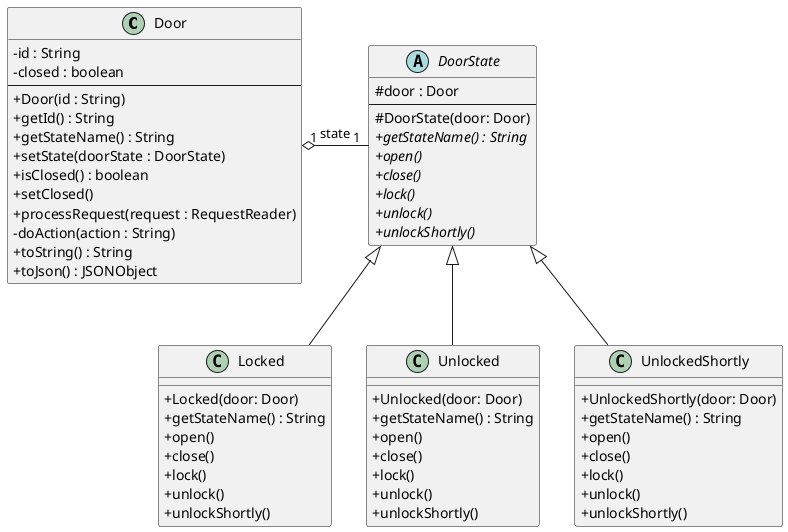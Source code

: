 @startuml
skinparam classAttributeIconSize 0

class Door {
- id : String
- closed : boolean
---
+ Door(id : String)
+ getId() : String
+ getStateName() : String
+ setState(doorState : DoorState)
+ isClosed() : boolean
+ setClosed()
+ processRequest(request : RequestReader)
- doAction(action : String)
+ toString() : String
+ toJson() : JSONObject
}

abstract class DoorState {
# door : Door
---
# DoorState(door: Door)
{abstract} + getStateName() : String
{abstract} + open()
{abstract} + close()
{abstract} + lock()
{abstract} + unlock()
{abstract} + unlockShortly()
}

class Locked {
+ Locked(door: Door)
+ getStateName() : String
+ open()
+ close()
+ lock()
+ unlock()
+ unlockShortly()
}

class Unlocked {
+ Unlocked(door: Door)
+ getStateName() : String
+ open()
+ close()
+ lock()
+ unlock()
+ unlockShortly()
}

class UnlockedShortly {
+ UnlockedShortly(door: Door)
+ getStateName() : String
+ open()
+ close()
+ lock()
+ unlock()
+ unlockShortly()
}

'---RELATIONS---
Door "1" o- "1" DoorState : "state"

DoorState <|-- Locked
DoorState <|-- Unlocked
DoorState <|-- UnlockedShortly
'------------

@enduml
